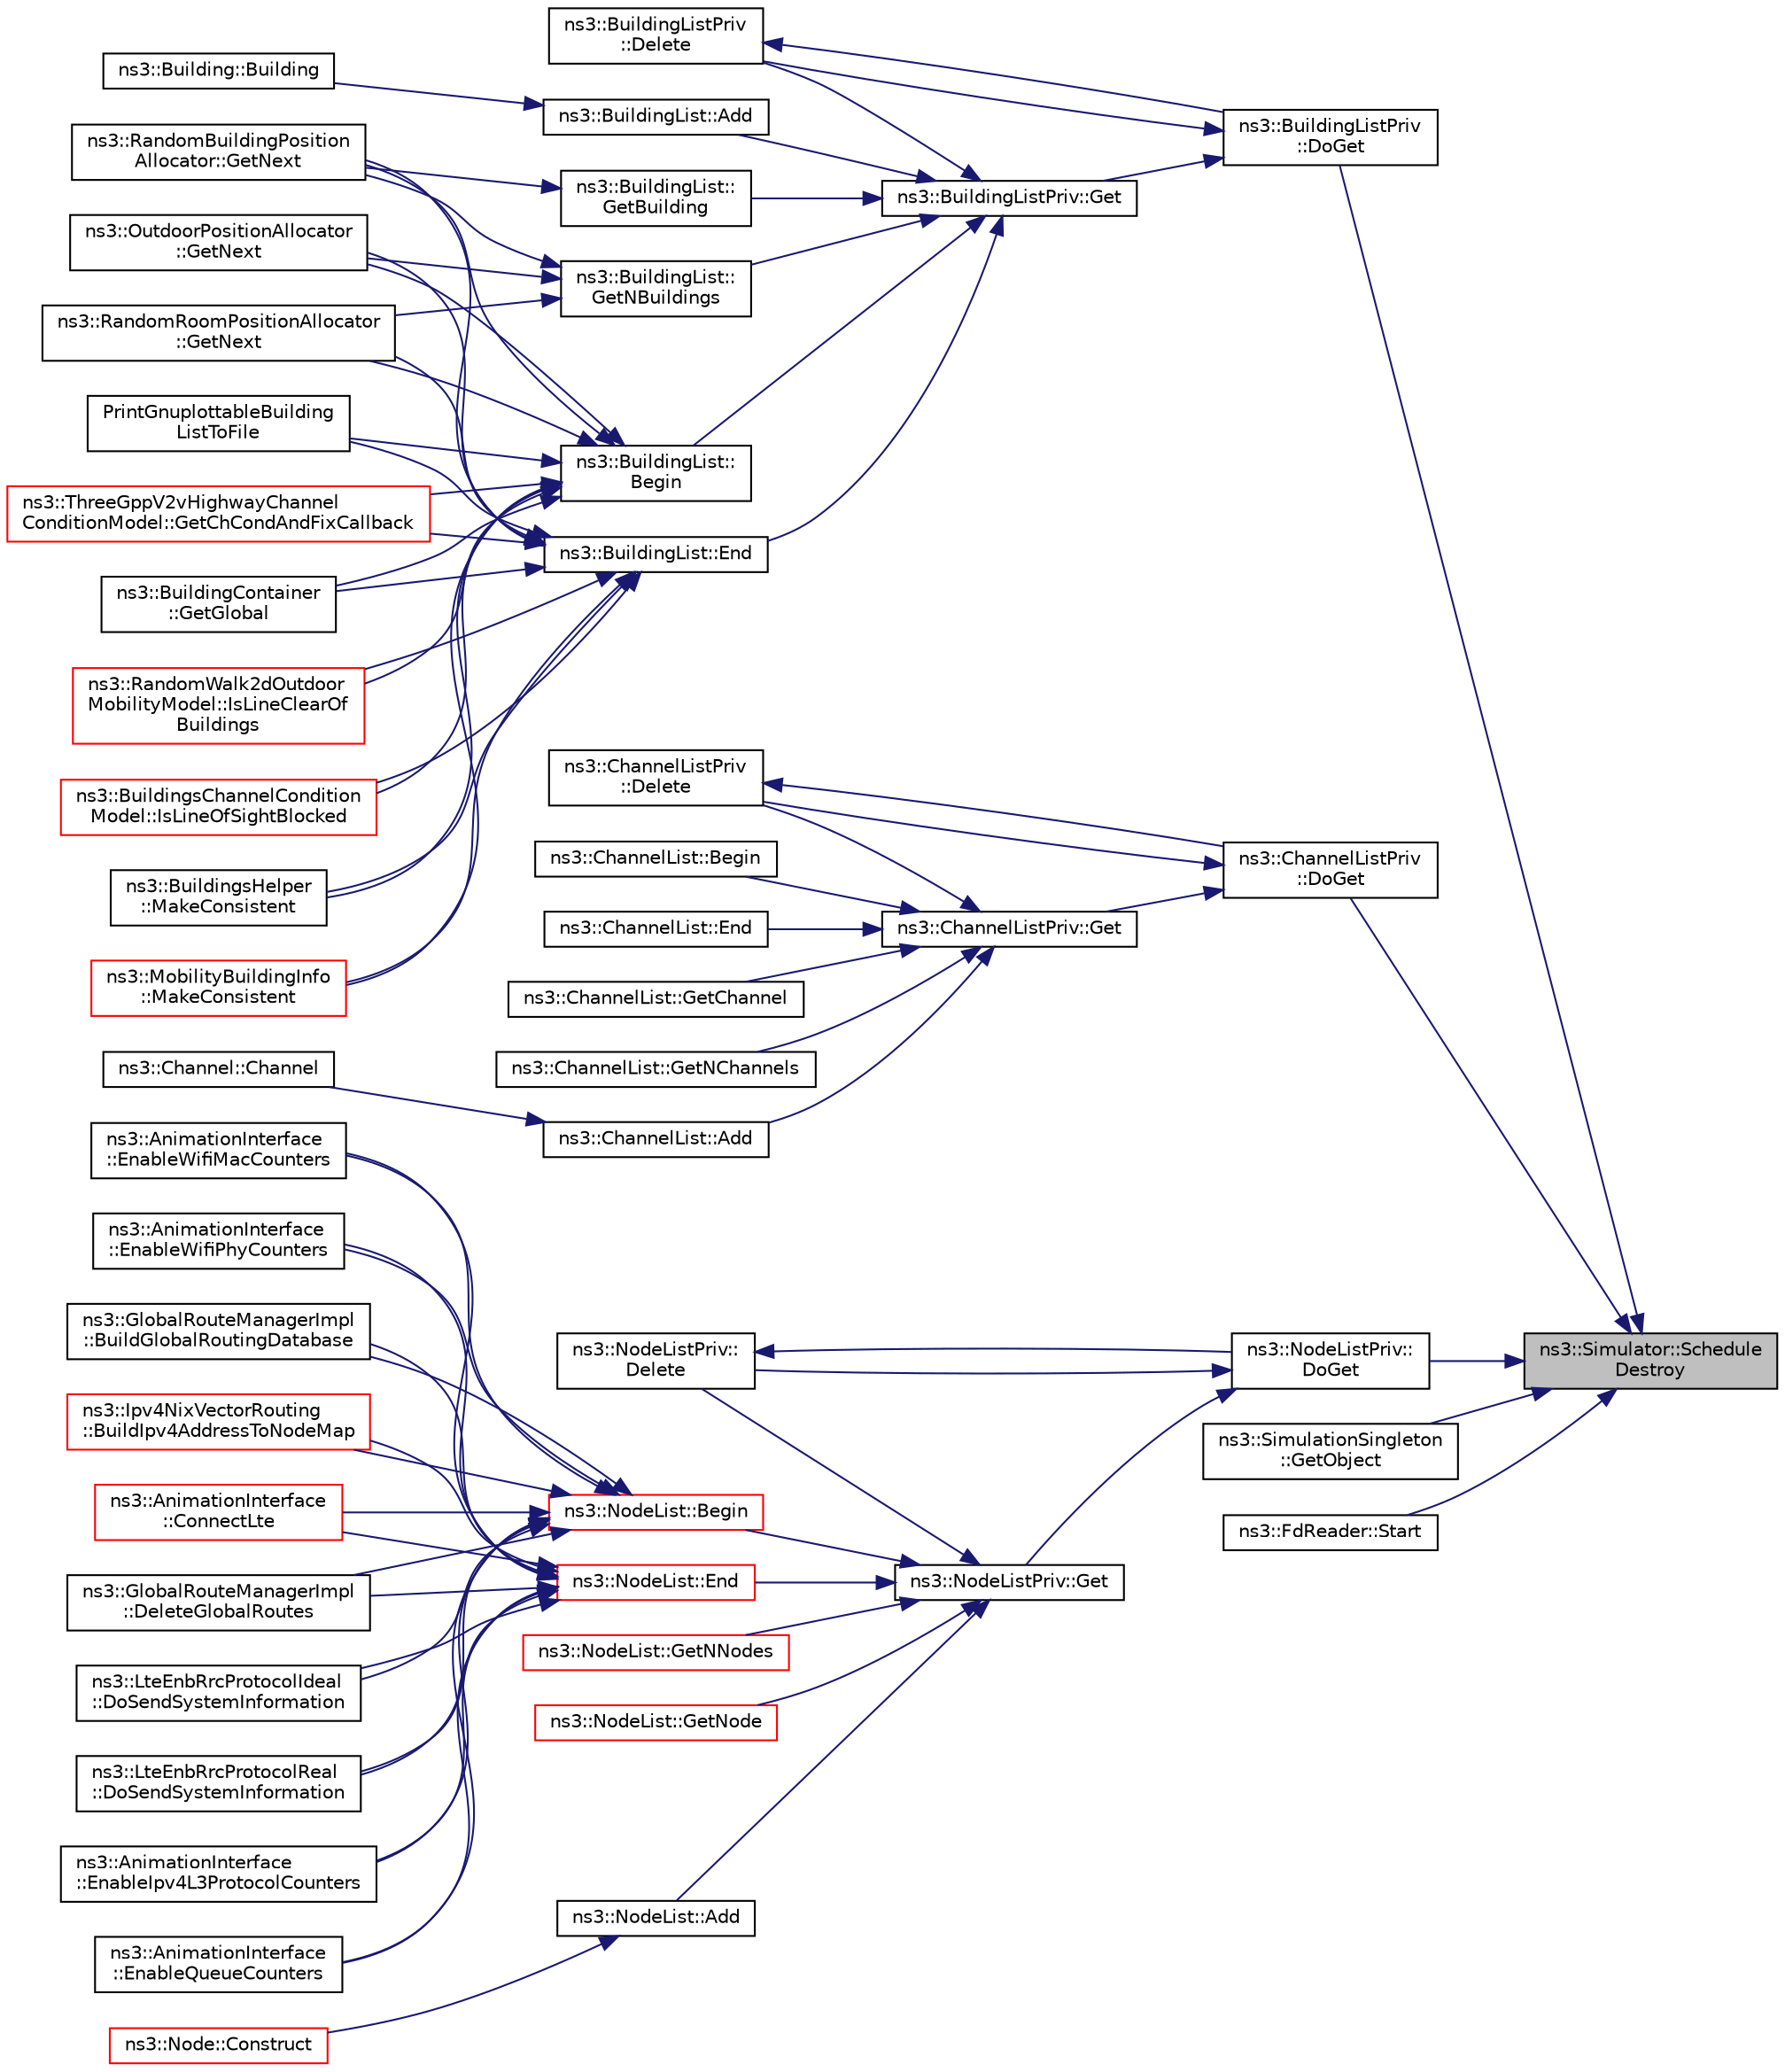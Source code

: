 digraph "ns3::Simulator::ScheduleDestroy"
{
 // LATEX_PDF_SIZE
  edge [fontname="Helvetica",fontsize="10",labelfontname="Helvetica",labelfontsize="10"];
  node [fontname="Helvetica",fontsize="10",shape=record];
  rankdir="RL";
  Node1 [label="ns3::Simulator::Schedule\lDestroy",height=0.2,width=0.4,color="black", fillcolor="grey75", style="filled", fontcolor="black",tooltip="Schedule an event to run at the end of the simulation, when Simulator::Destroy() is called."];
  Node1 -> Node2 [dir="back",color="midnightblue",fontsize="10",style="solid",fontname="Helvetica"];
  Node2 [label="ns3::BuildingListPriv\l::DoGet",height=0.2,width=0.4,color="black", fillcolor="white", style="filled",URL="$classns3_1_1_building_list_priv.html#a2cccdb7a1c13f0afc0809e1ea2bcbfeb",tooltip=" "];
  Node2 -> Node3 [dir="back",color="midnightblue",fontsize="10",style="solid",fontname="Helvetica"];
  Node3 [label="ns3::BuildingListPriv\l::Delete",height=0.2,width=0.4,color="black", fillcolor="white", style="filled",URL="$classns3_1_1_building_list_priv.html#a591d74fa815a289835c12998bd932dc9",tooltip=" "];
  Node3 -> Node2 [dir="back",color="midnightblue",fontsize="10",style="solid",fontname="Helvetica"];
  Node2 -> Node4 [dir="back",color="midnightblue",fontsize="10",style="solid",fontname="Helvetica"];
  Node4 [label="ns3::BuildingListPriv::Get",height=0.2,width=0.4,color="black", fillcolor="white", style="filled",URL="$classns3_1_1_building_list_priv.html#aab33058ff56f83a387161cd50839227d",tooltip=" "];
  Node4 -> Node5 [dir="back",color="midnightblue",fontsize="10",style="solid",fontname="Helvetica"];
  Node5 [label="ns3::BuildingList::Add",height=0.2,width=0.4,color="black", fillcolor="white", style="filled",URL="$classns3_1_1_building_list.html#a742f48290b35f9979c8d4d3dc9717948",tooltip=" "];
  Node5 -> Node6 [dir="back",color="midnightblue",fontsize="10",style="solid",fontname="Helvetica"];
  Node6 [label="ns3::Building::Building",height=0.2,width=0.4,color="black", fillcolor="white", style="filled",URL="$classns3_1_1_building.html#a084396234ba491e17b34896481101cd9",tooltip="Create a zero-sized building located at coordinates (0.0,0.0,0.0) and with 1 floors and 1 room."];
  Node4 -> Node7 [dir="back",color="midnightblue",fontsize="10",style="solid",fontname="Helvetica"];
  Node7 [label="ns3::BuildingList::\lBegin",height=0.2,width=0.4,color="black", fillcolor="white", style="filled",URL="$classns3_1_1_building_list.html#adbb122872e11541e930f0a3afa70a479",tooltip=" "];
  Node7 -> Node8 [dir="back",color="midnightblue",fontsize="10",style="solid",fontname="Helvetica"];
  Node8 [label="ns3::ThreeGppV2vHighwayChannel\lConditionModel::GetChCondAndFixCallback",height=0.2,width=0.4,color="red", fillcolor="white", style="filled",URL="$classns3_1_1_three_gpp_v2v_highway_channel_condition_model.html#af29f5cdfe70497cda52d6772a02c408d",tooltip="Get the channel condition and redirect the callback ComputeChCond to GetChaCondWithBuildings or to Ge..."];
  Node7 -> Node10 [dir="back",color="midnightblue",fontsize="10",style="solid",fontname="Helvetica"];
  Node10 [label="ns3::BuildingContainer\l::GetGlobal",height=0.2,width=0.4,color="black", fillcolor="white", style="filled",URL="$classns3_1_1_building_container.html#aeb981db901ebe02e4924de538191f09c",tooltip="Create a BuildingContainer that contains a list of all buildings stored in the ns3::BuildingList."];
  Node7 -> Node11 [dir="back",color="midnightblue",fontsize="10",style="solid",fontname="Helvetica"];
  Node11 [label="ns3::RandomBuildingPosition\lAllocator::GetNext",height=0.2,width=0.4,color="black", fillcolor="white", style="filled",URL="$classns3_1_1_random_building_position_allocator.html#acc13be0f1574919de88528c1189aea0e",tooltip=" "];
  Node7 -> Node12 [dir="back",color="midnightblue",fontsize="10",style="solid",fontname="Helvetica"];
  Node12 [label="ns3::OutdoorPositionAllocator\l::GetNext",height=0.2,width=0.4,color="black", fillcolor="white", style="filled",URL="$classns3_1_1_outdoor_position_allocator.html#a4689f0a076879c165213b5747eb666de",tooltip=" "];
  Node7 -> Node13 [dir="back",color="midnightblue",fontsize="10",style="solid",fontname="Helvetica"];
  Node13 [label="ns3::RandomRoomPositionAllocator\l::GetNext",height=0.2,width=0.4,color="black", fillcolor="white", style="filled",URL="$classns3_1_1_random_room_position_allocator.html#afb06193f6fb4d4e1c9febd1f8c884294",tooltip=" "];
  Node7 -> Node14 [dir="back",color="midnightblue",fontsize="10",style="solid",fontname="Helvetica"];
  Node14 [label="ns3::RandomWalk2dOutdoor\lMobilityModel::IsLineClearOf\lBuildings",height=0.2,width=0.4,color="red", fillcolor="white", style="filled",URL="$classns3_1_1_random_walk2d_outdoor_mobility_model.html#a8f72f7cdd3b550cfbf379a9bb4131e75",tooltip="Check if there is a building between two positions (or if the nextPosition is inside a building)."];
  Node7 -> Node21 [dir="back",color="midnightblue",fontsize="10",style="solid",fontname="Helvetica"];
  Node21 [label="ns3::BuildingsChannelCondition\lModel::IsLineOfSightBlocked",height=0.2,width=0.4,color="red", fillcolor="white", style="filled",URL="$classns3_1_1_buildings_channel_condition_model.html#a3b97a7666596f013e8e59e42ca93d756",tooltip="Checks if the line of sight between position l1 and position l2 is blocked by a building."];
  Node7 -> Node23 [dir="back",color="midnightblue",fontsize="10",style="solid",fontname="Helvetica"];
  Node23 [label="ns3::BuildingsHelper\l::MakeConsistent",height=0.2,width=0.4,color="black", fillcolor="white", style="filled",URL="$classns3_1_1_buildings_helper.html#a08f7a5049843eb192e11a17a48c3bc1c",tooltip="Make the given mobility model consistent, by determining whether its position falls inside any of the..."];
  Node7 -> Node24 [dir="back",color="midnightblue",fontsize="10",style="solid",fontname="Helvetica"];
  Node24 [label="ns3::MobilityBuildingInfo\l::MakeConsistent",height=0.2,width=0.4,color="red", fillcolor="white", style="filled",URL="$classns3_1_1_mobility_building_info.html#ad6d5725d5ed16f0d4d611cb8acf0ee42",tooltip="Make the given mobility model consistent, by determining whether its position falls inside any of the..."];
  Node7 -> Node28 [dir="back",color="midnightblue",fontsize="10",style="solid",fontname="Helvetica"];
  Node28 [label="PrintGnuplottableBuilding\lListToFile",height=0.2,width=0.4,color="black", fillcolor="white", style="filled",URL="$three-gpp-v2v-channel-example_8cc.html#aa3ac76c624e240e8ea6e415ff2289b4b",tooltip="Generates a GNU-plottable file representig the buildings deployed in the scenario."];
  Node4 -> Node3 [dir="back",color="midnightblue",fontsize="10",style="solid",fontname="Helvetica"];
  Node4 -> Node29 [dir="back",color="midnightblue",fontsize="10",style="solid",fontname="Helvetica"];
  Node29 [label="ns3::BuildingList::End",height=0.2,width=0.4,color="black", fillcolor="white", style="filled",URL="$classns3_1_1_building_list.html#abc6b941dbb194efb9f00352cc6b3db65",tooltip=" "];
  Node29 -> Node8 [dir="back",color="midnightblue",fontsize="10",style="solid",fontname="Helvetica"];
  Node29 -> Node10 [dir="back",color="midnightblue",fontsize="10",style="solid",fontname="Helvetica"];
  Node29 -> Node11 [dir="back",color="midnightblue",fontsize="10",style="solid",fontname="Helvetica"];
  Node29 -> Node12 [dir="back",color="midnightblue",fontsize="10",style="solid",fontname="Helvetica"];
  Node29 -> Node13 [dir="back",color="midnightblue",fontsize="10",style="solid",fontname="Helvetica"];
  Node29 -> Node14 [dir="back",color="midnightblue",fontsize="10",style="solid",fontname="Helvetica"];
  Node29 -> Node21 [dir="back",color="midnightblue",fontsize="10",style="solid",fontname="Helvetica"];
  Node29 -> Node23 [dir="back",color="midnightblue",fontsize="10",style="solid",fontname="Helvetica"];
  Node29 -> Node24 [dir="back",color="midnightblue",fontsize="10",style="solid",fontname="Helvetica"];
  Node29 -> Node28 [dir="back",color="midnightblue",fontsize="10",style="solid",fontname="Helvetica"];
  Node4 -> Node30 [dir="back",color="midnightblue",fontsize="10",style="solid",fontname="Helvetica"];
  Node30 [label="ns3::BuildingList::\lGetBuilding",height=0.2,width=0.4,color="black", fillcolor="white", style="filled",URL="$classns3_1_1_building_list.html#a206588dcc04671d3607381622233d0e0",tooltip=" "];
  Node30 -> Node11 [dir="back",color="midnightblue",fontsize="10",style="solid",fontname="Helvetica"];
  Node4 -> Node31 [dir="back",color="midnightblue",fontsize="10",style="solid",fontname="Helvetica"];
  Node31 [label="ns3::BuildingList::\lGetNBuildings",height=0.2,width=0.4,color="black", fillcolor="white", style="filled",URL="$classns3_1_1_building_list.html#a80e3d43b64f35c4f98ecfcef9a5d9a9c",tooltip=" "];
  Node31 -> Node11 [dir="back",color="midnightblue",fontsize="10",style="solid",fontname="Helvetica"];
  Node31 -> Node12 [dir="back",color="midnightblue",fontsize="10",style="solid",fontname="Helvetica"];
  Node31 -> Node13 [dir="back",color="midnightblue",fontsize="10",style="solid",fontname="Helvetica"];
  Node1 -> Node32 [dir="back",color="midnightblue",fontsize="10",style="solid",fontname="Helvetica"];
  Node32 [label="ns3::ChannelListPriv\l::DoGet",height=0.2,width=0.4,color="black", fillcolor="white", style="filled",URL="$classns3_1_1_channel_list_priv.html#a6d9402b5e600c291fd63d5c03122406e",tooltip="Get the channel list object."];
  Node32 -> Node33 [dir="back",color="midnightblue",fontsize="10",style="solid",fontname="Helvetica"];
  Node33 [label="ns3::ChannelListPriv\l::Delete",height=0.2,width=0.4,color="black", fillcolor="white", style="filled",URL="$classns3_1_1_channel_list_priv.html#abf75496312beaf8b6377298039ca4289",tooltip="Delete the channel list object."];
  Node33 -> Node32 [dir="back",color="midnightblue",fontsize="10",style="solid",fontname="Helvetica"];
  Node32 -> Node34 [dir="back",color="midnightblue",fontsize="10",style="solid",fontname="Helvetica"];
  Node34 [label="ns3::ChannelListPriv::Get",height=0.2,width=0.4,color="black", fillcolor="white", style="filled",URL="$classns3_1_1_channel_list_priv.html#a4b98fc1ca31ce32a8dee4cc5937d856a",tooltip="Get the channel list object."];
  Node34 -> Node35 [dir="back",color="midnightblue",fontsize="10",style="solid",fontname="Helvetica"];
  Node35 [label="ns3::ChannelList::Add",height=0.2,width=0.4,color="black", fillcolor="white", style="filled",URL="$classns3_1_1_channel_list.html#a30bd29e7ecc159bc3a615402726e72ed",tooltip=" "];
  Node35 -> Node36 [dir="back",color="midnightblue",fontsize="10",style="solid",fontname="Helvetica"];
  Node36 [label="ns3::Channel::Channel",height=0.2,width=0.4,color="black", fillcolor="white", style="filled",URL="$classns3_1_1_channel.html#a52285184d570dde461e3a03529f96bdc",tooltip=" "];
  Node34 -> Node37 [dir="back",color="midnightblue",fontsize="10",style="solid",fontname="Helvetica"];
  Node37 [label="ns3::ChannelList::Begin",height=0.2,width=0.4,color="black", fillcolor="white", style="filled",URL="$classns3_1_1_channel_list.html#a0fd6970028d46e4b7259763411f761b4",tooltip=" "];
  Node34 -> Node33 [dir="back",color="midnightblue",fontsize="10",style="solid",fontname="Helvetica"];
  Node34 -> Node38 [dir="back",color="midnightblue",fontsize="10",style="solid",fontname="Helvetica"];
  Node38 [label="ns3::ChannelList::End",height=0.2,width=0.4,color="black", fillcolor="white", style="filled",URL="$classns3_1_1_channel_list.html#a2d999ce2d7a01e5c1470c852630e3cee",tooltip=" "];
  Node34 -> Node39 [dir="back",color="midnightblue",fontsize="10",style="solid",fontname="Helvetica"];
  Node39 [label="ns3::ChannelList::GetChannel",height=0.2,width=0.4,color="black", fillcolor="white", style="filled",URL="$classns3_1_1_channel_list.html#a1c66c473f6e9d2fd15d9b21c6ab6e371",tooltip=" "];
  Node34 -> Node40 [dir="back",color="midnightblue",fontsize="10",style="solid",fontname="Helvetica"];
  Node40 [label="ns3::ChannelList::GetNChannels",height=0.2,width=0.4,color="black", fillcolor="white", style="filled",URL="$classns3_1_1_channel_list.html#aa37022f9f0ae5ca784f6fc43a6fdbc49",tooltip=" "];
  Node1 -> Node41 [dir="back",color="midnightblue",fontsize="10",style="solid",fontname="Helvetica"];
  Node41 [label="ns3::NodeListPriv::\lDoGet",height=0.2,width=0.4,color="black", fillcolor="white", style="filled",URL="$classns3_1_1_node_list_priv.html#a6f0222de939567a488905f1c6876c4ca",tooltip="Get the node list object."];
  Node41 -> Node42 [dir="back",color="midnightblue",fontsize="10",style="solid",fontname="Helvetica"];
  Node42 [label="ns3::NodeListPriv::\lDelete",height=0.2,width=0.4,color="black", fillcolor="white", style="filled",URL="$classns3_1_1_node_list_priv.html#a74f1811844a3891e71d8d9adbe81c33e",tooltip="Delete the nodes list object."];
  Node42 -> Node41 [dir="back",color="midnightblue",fontsize="10",style="solid",fontname="Helvetica"];
  Node41 -> Node43 [dir="back",color="midnightblue",fontsize="10",style="solid",fontname="Helvetica"];
  Node43 [label="ns3::NodeListPriv::Get",height=0.2,width=0.4,color="black", fillcolor="white", style="filled",URL="$classns3_1_1_node_list_priv.html#a746ce1482b3c1cf31d5a50cd55cffa92",tooltip="Get the node list object."];
  Node43 -> Node44 [dir="back",color="midnightblue",fontsize="10",style="solid",fontname="Helvetica"];
  Node44 [label="ns3::NodeList::Add",height=0.2,width=0.4,color="black", fillcolor="white", style="filled",URL="$classns3_1_1_node_list.html#a92f9b44065e4f643bf8071a30ccddff6",tooltip=" "];
  Node44 -> Node45 [dir="back",color="midnightblue",fontsize="10",style="solid",fontname="Helvetica"];
  Node45 [label="ns3::Node::Construct",height=0.2,width=0.4,color="red", fillcolor="white", style="filled",URL="$classns3_1_1_node.html#a42d5825649aeb147d7e5e49067b4bcb7",tooltip="Finish node's construction by setting the correct node ID."];
  Node43 -> Node47 [dir="back",color="midnightblue",fontsize="10",style="solid",fontname="Helvetica"];
  Node47 [label="ns3::NodeList::Begin",height=0.2,width=0.4,color="red", fillcolor="white", style="filled",URL="$classns3_1_1_node_list.html#a93d2211831f5cb71d1dbb721e2721d7f",tooltip=" "];
  Node47 -> Node48 [dir="back",color="midnightblue",fontsize="10",style="solid",fontname="Helvetica"];
  Node48 [label="ns3::GlobalRouteManagerImpl\l::BuildGlobalRoutingDatabase",height=0.2,width=0.4,color="black", fillcolor="white", style="filled",URL="$classns3_1_1_global_route_manager_impl.html#a4354ed5c5b4b26f9593991e9254a1370",tooltip="Build the routing database by gathering Link State Advertisements from each node exporting a GlobalRo..."];
  Node47 -> Node49 [dir="back",color="midnightblue",fontsize="10",style="solid",fontname="Helvetica"];
  Node49 [label="ns3::Ipv4NixVectorRouting\l::BuildIpv4AddressToNodeMap",height=0.2,width=0.4,color="red", fillcolor="white", style="filled",URL="$classns3_1_1_ipv4_nix_vector_routing.html#a8cee6133e1bc41267715f27b2d9d2475",tooltip="Build map from IPv4 Address to Node for faster lookup."];
  Node47 -> Node53 [dir="back",color="midnightblue",fontsize="10",style="solid",fontname="Helvetica"];
  Node53 [label="ns3::AnimationInterface\l::ConnectLte",height=0.2,width=0.4,color="red", fillcolor="white", style="filled",URL="$classns3_1_1_animation_interface.html#a921e35bb00b2d0032dde4147bd2a200e",tooltip="Connect LTE function."];
  Node47 -> Node57 [dir="back",color="midnightblue",fontsize="10",style="solid",fontname="Helvetica"];
  Node57 [label="ns3::GlobalRouteManagerImpl\l::DeleteGlobalRoutes",height=0.2,width=0.4,color="black", fillcolor="white", style="filled",URL="$classns3_1_1_global_route_manager_impl.html#a74aa2a4b5dc2015b6424cb307fcc2d1a",tooltip="Delete all static routes on all nodes that have a GlobalRouterInterface."];
  Node47 -> Node58 [dir="back",color="midnightblue",fontsize="10",style="solid",fontname="Helvetica"];
  Node58 [label="ns3::LteEnbRrcProtocolIdeal\l::DoSendSystemInformation",height=0.2,width=0.4,color="black", fillcolor="white", style="filled",URL="$classns3_1_1_lte_enb_rrc_protocol_ideal.html#a46e1c3004f1a8b3df93c838e3974d4ec",tooltip="Send system information function."];
  Node47 -> Node59 [dir="back",color="midnightblue",fontsize="10",style="solid",fontname="Helvetica"];
  Node59 [label="ns3::LteEnbRrcProtocolReal\l::DoSendSystemInformation",height=0.2,width=0.4,color="black", fillcolor="white", style="filled",URL="$classns3_1_1_lte_enb_rrc_protocol_real.html#a8f397a3745a238769b363f680773fc9d",tooltip="Send system information function."];
  Node47 -> Node60 [dir="back",color="midnightblue",fontsize="10",style="solid",fontname="Helvetica"];
  Node60 [label="ns3::AnimationInterface\l::EnableIpv4L3ProtocolCounters",height=0.2,width=0.4,color="black", fillcolor="white", style="filled",URL="$classns3_1_1_animation_interface.html#a4c348971ef3ec69828cf81ecb6dea2c4",tooltip="Enable tracking of Ipv4 L3 Protocol Counters such as Tx, Rx, Drop."];
  Node47 -> Node61 [dir="back",color="midnightblue",fontsize="10",style="solid",fontname="Helvetica"];
  Node61 [label="ns3::AnimationInterface\l::EnableQueueCounters",height=0.2,width=0.4,color="black", fillcolor="white", style="filled",URL="$classns3_1_1_animation_interface.html#ae521d5b7b73a3dbc990d8660a2f978a9",tooltip="Enable tracking of Queue Counters such as Enqueue, Dequeue, Queue Drops."];
  Node47 -> Node62 [dir="back",color="midnightblue",fontsize="10",style="solid",fontname="Helvetica"];
  Node62 [label="ns3::AnimationInterface\l::EnableWifiMacCounters",height=0.2,width=0.4,color="black", fillcolor="white", style="filled",URL="$classns3_1_1_animation_interface.html#aa3c65722df896f7ebd0543bbe8d8be4b",tooltip="Enable tracking of Wifi Mac Counters such as Tx, TxDrop, Rx, RxDrop."];
  Node47 -> Node63 [dir="back",color="midnightblue",fontsize="10",style="solid",fontname="Helvetica"];
  Node63 [label="ns3::AnimationInterface\l::EnableWifiPhyCounters",height=0.2,width=0.4,color="black", fillcolor="white", style="filled",URL="$classns3_1_1_animation_interface.html#a9e0e3d4c754d00f9f2030a35a664ee26",tooltip="Enable tracking of Wifi Phy Counters such as TxDrop, RxDrop."];
  Node43 -> Node42 [dir="back",color="midnightblue",fontsize="10",style="solid",fontname="Helvetica"];
  Node43 -> Node187 [dir="back",color="midnightblue",fontsize="10",style="solid",fontname="Helvetica"];
  Node187 [label="ns3::NodeList::End",height=0.2,width=0.4,color="red", fillcolor="white", style="filled",URL="$classns3_1_1_node_list.html#a027a558c16e6078e25c7ffc67becb559",tooltip=" "];
  Node187 -> Node48 [dir="back",color="midnightblue",fontsize="10",style="solid",fontname="Helvetica"];
  Node187 -> Node49 [dir="back",color="midnightblue",fontsize="10",style="solid",fontname="Helvetica"];
  Node187 -> Node53 [dir="back",color="midnightblue",fontsize="10",style="solid",fontname="Helvetica"];
  Node187 -> Node57 [dir="back",color="midnightblue",fontsize="10",style="solid",fontname="Helvetica"];
  Node187 -> Node58 [dir="back",color="midnightblue",fontsize="10",style="solid",fontname="Helvetica"];
  Node187 -> Node59 [dir="back",color="midnightblue",fontsize="10",style="solid",fontname="Helvetica"];
  Node187 -> Node60 [dir="back",color="midnightblue",fontsize="10",style="solid",fontname="Helvetica"];
  Node187 -> Node61 [dir="back",color="midnightblue",fontsize="10",style="solid",fontname="Helvetica"];
  Node187 -> Node62 [dir="back",color="midnightblue",fontsize="10",style="solid",fontname="Helvetica"];
  Node187 -> Node63 [dir="back",color="midnightblue",fontsize="10",style="solid",fontname="Helvetica"];
  Node43 -> Node188 [dir="back",color="midnightblue",fontsize="10",style="solid",fontname="Helvetica"];
  Node188 [label="ns3::NodeList::GetNNodes",height=0.2,width=0.4,color="red", fillcolor="white", style="filled",URL="$classns3_1_1_node_list.html#a1d110b1670005895dd5812baab13682a",tooltip=" "];
  Node43 -> Node244 [dir="back",color="midnightblue",fontsize="10",style="solid",fontname="Helvetica"];
  Node244 [label="ns3::NodeList::GetNode",height=0.2,width=0.4,color="red", fillcolor="white", style="filled",URL="$classns3_1_1_node_list.html#a80ac09977d48d29db5c704ac8483cf6c",tooltip=" "];
  Node1 -> Node333 [dir="back",color="midnightblue",fontsize="10",style="solid",fontname="Helvetica"];
  Node333 [label="ns3::SimulationSingleton\l::GetObject",height=0.2,width=0.4,color="black", fillcolor="white", style="filled",URL="$classns3_1_1_simulation_singleton.html#af2e92e3e42ce82eb842d904d4a47e31c",tooltip="Get the singleton object, creating a new one if it doesn't exist yet."];
  Node1 -> Node334 [dir="back",color="midnightblue",fontsize="10",style="solid",fontname="Helvetica"];
  Node334 [label="ns3::FdReader::Start",height=0.2,width=0.4,color="black", fillcolor="white", style="filled",URL="$classns3_1_1_fd_reader.html#aad8139555df8e9fd58e819f19547a42d",tooltip="Start a new read thread."];
}
